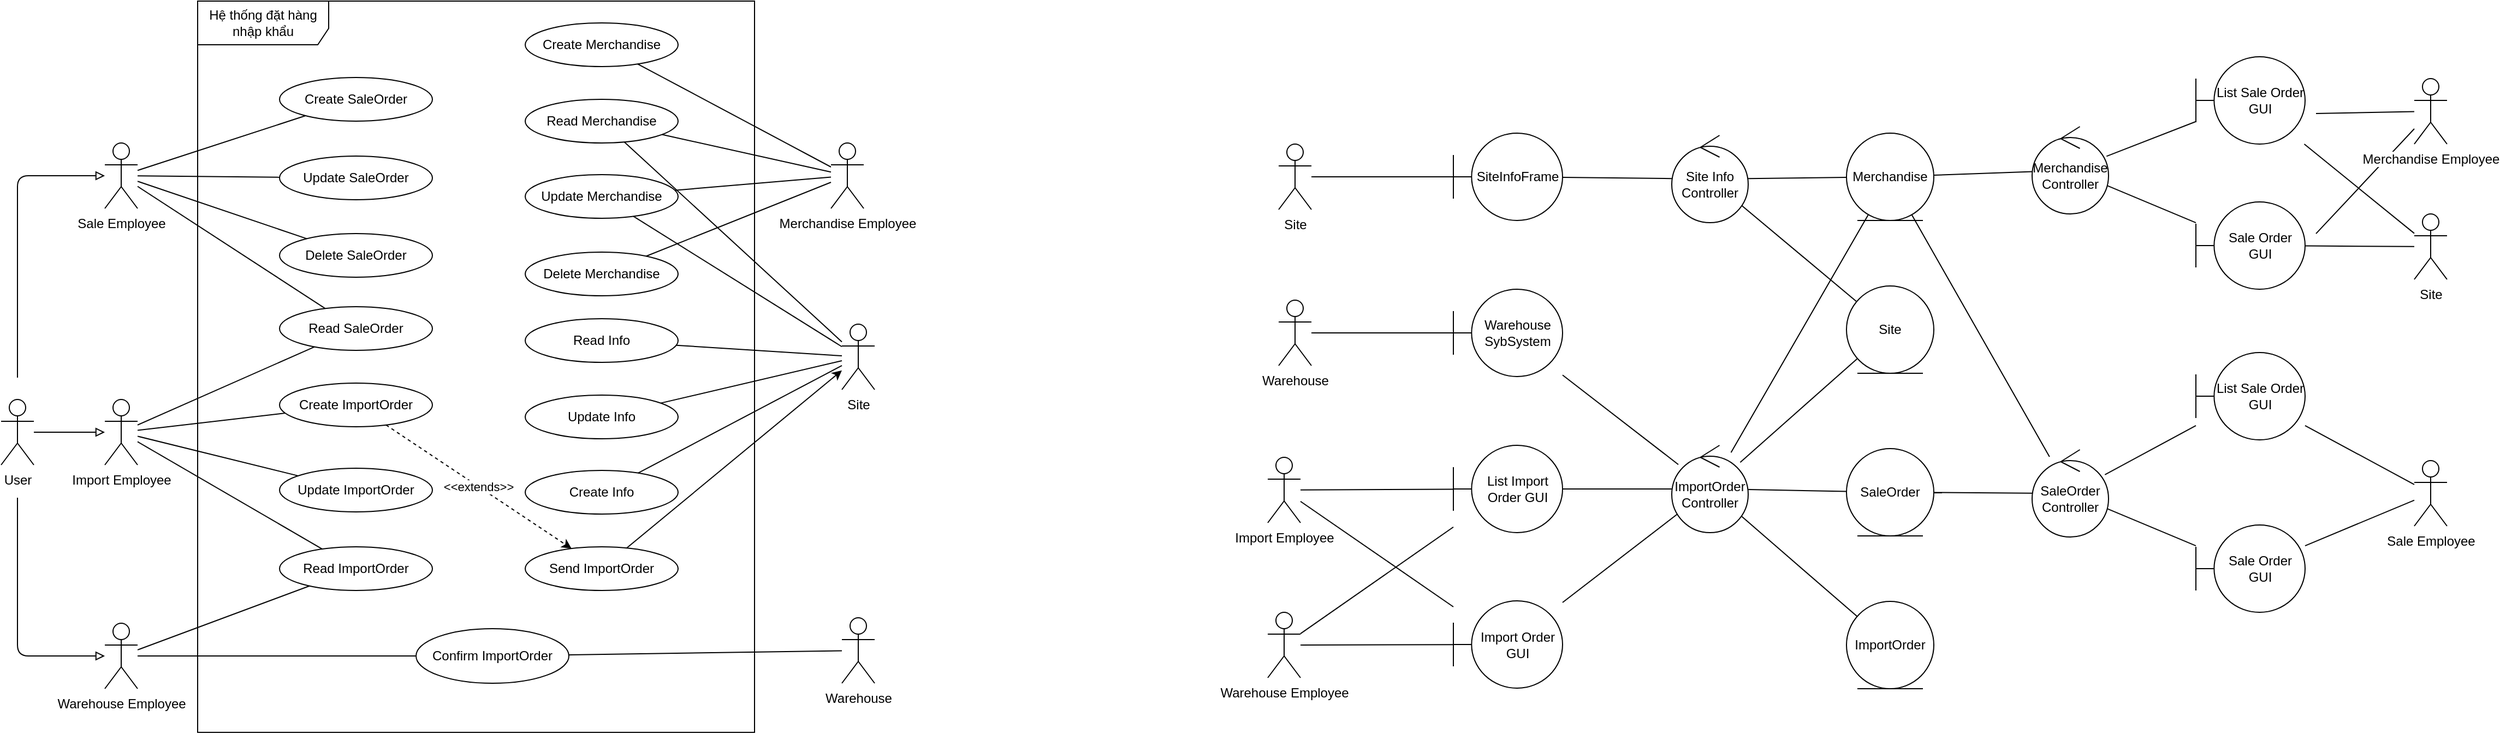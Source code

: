<mxfile version="13.1.3" type="google"><diagram id="t_lrbSS1Pxa0HJjkVc0i" name="Page-1"><mxGraphModel dx="3667" dy="640" grid="1" gridSize="10" guides="1" tooltips="1" connect="1" arrows="1" fold="1" page="1" pageScale="1" pageWidth="850" pageHeight="1100" math="0" shadow="0"><root><mxCell id="0"/><mxCell id="1" parent="0"/><mxCell id="LVe8OnhsPecKVje_XYWv-4" value="Hệ thống đặt hàng nhập khẩu" style="shape=umlFrame;whiteSpace=wrap;html=1;width=120;height=40;" vertex="1" parent="1"><mxGeometry x="-2350" y="20" width="510" height="670" as="geometry"/></mxCell><mxCell id="LVe8OnhsPecKVje_XYWv-5" style="edgeStyle=none;rounded=0;orthogonalLoop=1;jettySize=auto;html=1;endArrow=none;endFill=0;" edge="1" parent="1" source="LVe8OnhsPecKVje_XYWv-9" target="LVe8OnhsPecKVje_XYWv-26"><mxGeometry relative="1" as="geometry"/></mxCell><mxCell id="LVe8OnhsPecKVje_XYWv-6" style="edgeStyle=none;rounded=0;orthogonalLoop=1;jettySize=auto;html=1;endArrow=none;endFill=0;" edge="1" parent="1" source="LVe8OnhsPecKVje_XYWv-9" target="LVe8OnhsPecKVje_XYWv-27"><mxGeometry relative="1" as="geometry"/></mxCell><mxCell id="LVe8OnhsPecKVje_XYWv-7" style="edgeStyle=none;rounded=0;orthogonalLoop=1;jettySize=auto;html=1;endArrow=none;endFill=0;" edge="1" parent="1" source="LVe8OnhsPecKVje_XYWv-9" target="LVe8OnhsPecKVje_XYWv-28"><mxGeometry relative="1" as="geometry"/></mxCell><mxCell id="LVe8OnhsPecKVje_XYWv-8" style="edgeStyle=none;rounded=0;orthogonalLoop=1;jettySize=auto;html=1;endArrow=none;endFill=0;" edge="1" parent="1" source="LVe8OnhsPecKVje_XYWv-9" target="LVe8OnhsPecKVje_XYWv-29"><mxGeometry relative="1" as="geometry"/></mxCell><mxCell id="LVe8OnhsPecKVje_XYWv-9" value="Sale Employee" style="shape=umlActor;verticalLabelPosition=bottom;labelBackgroundColor=#ffffff;verticalAlign=top;html=1;" vertex="1" parent="1"><mxGeometry x="-2435" y="150" width="30" height="60" as="geometry"/></mxCell><mxCell id="LVe8OnhsPecKVje_XYWv-10" style="edgeStyle=none;rounded=0;orthogonalLoop=1;jettySize=auto;html=1;endArrow=none;endFill=0;" edge="1" parent="1" source="LVe8OnhsPecKVje_XYWv-14" target="LVe8OnhsPecKVje_XYWv-29"><mxGeometry relative="1" as="geometry"/></mxCell><mxCell id="LVe8OnhsPecKVje_XYWv-11" style="edgeStyle=none;rounded=0;orthogonalLoop=1;jettySize=auto;html=1;endArrow=none;endFill=0;" edge="1" parent="1" source="LVe8OnhsPecKVje_XYWv-14" target="LVe8OnhsPecKVje_XYWv-34"><mxGeometry relative="1" as="geometry"/></mxCell><mxCell id="LVe8OnhsPecKVje_XYWv-12" style="edgeStyle=none;rounded=0;orthogonalLoop=1;jettySize=auto;html=1;endArrow=none;endFill=0;" edge="1" parent="1" source="LVe8OnhsPecKVje_XYWv-14" target="LVe8OnhsPecKVje_XYWv-30"><mxGeometry relative="1" as="geometry"/></mxCell><mxCell id="LVe8OnhsPecKVje_XYWv-13" style="edgeStyle=none;rounded=0;orthogonalLoop=1;jettySize=auto;html=1;endArrow=none;endFill=0;" edge="1" parent="1" source="LVe8OnhsPecKVje_XYWv-14" target="LVe8OnhsPecKVje_XYWv-35"><mxGeometry relative="1" as="geometry"/></mxCell><mxCell id="LVe8OnhsPecKVje_XYWv-14" value="Import Employee" style="shape=umlActor;verticalLabelPosition=bottom;labelBackgroundColor=#ffffff;verticalAlign=top;html=1;" vertex="1" parent="1"><mxGeometry x="-2435" y="385" width="30" height="60" as="geometry"/></mxCell><mxCell id="LVe8OnhsPecKVje_XYWv-15" style="edgeStyle=none;rounded=0;orthogonalLoop=1;jettySize=auto;html=1;endArrow=none;endFill=0;" edge="1" parent="1" source="LVe8OnhsPecKVje_XYWv-17" target="LVe8OnhsPecKVje_XYWv-32"><mxGeometry relative="1" as="geometry"/></mxCell><mxCell id="LVe8OnhsPecKVje_XYWv-16" style="edgeStyle=none;rounded=0;orthogonalLoop=1;jettySize=auto;html=1;endArrow=none;endFill=0;" edge="1" parent="1" source="LVe8OnhsPecKVje_XYWv-17" target="LVe8OnhsPecKVje_XYWv-35"><mxGeometry relative="1" as="geometry"/></mxCell><mxCell id="LVe8OnhsPecKVje_XYWv-17" value="Warehouse Employee" style="shape=umlActor;verticalLabelPosition=bottom;labelBackgroundColor=#ffffff;verticalAlign=top;html=1;" vertex="1" parent="1"><mxGeometry x="-2435" y="590" width="30" height="60" as="geometry"/></mxCell><mxCell id="LVe8OnhsPecKVje_XYWv-18" style="edgeStyle=none;rounded=0;orthogonalLoop=1;jettySize=auto;html=1;endArrow=classic;endFill=1;" edge="1" parent="1" source="LVe8OnhsPecKVje_XYWv-31" target="LVe8OnhsPecKVje_XYWv-23"><mxGeometry relative="1" as="geometry"/></mxCell><mxCell id="LVe8OnhsPecKVje_XYWv-19" style="edgeStyle=none;rounded=0;orthogonalLoop=1;jettySize=auto;html=1;endArrow=none;endFill=0;" edge="1" parent="1" source="LVe8OnhsPecKVje_XYWv-23" target="LVe8OnhsPecKVje_XYWv-39"><mxGeometry relative="1" as="geometry"/></mxCell><mxCell id="LVe8OnhsPecKVje_XYWv-20" style="edgeStyle=none;rounded=0;orthogonalLoop=1;jettySize=auto;html=1;endArrow=none;endFill=0;" edge="1" parent="1" source="LVe8OnhsPecKVje_XYWv-23" target="LVe8OnhsPecKVje_XYWv-37"><mxGeometry relative="1" as="geometry"/></mxCell><mxCell id="LVe8OnhsPecKVje_XYWv-21" style="edgeStyle=none;rounded=0;orthogonalLoop=1;jettySize=auto;html=1;endArrow=none;endFill=0;" edge="1" parent="1" source="LVe8OnhsPecKVje_XYWv-23" target="LVe8OnhsPecKVje_XYWv-38"><mxGeometry relative="1" as="geometry"/></mxCell><mxCell id="LVe8OnhsPecKVje_XYWv-54" style="edgeStyle=none;rounded=0;orthogonalLoop=1;jettySize=auto;html=1;endArrow=none;endFill=0;" edge="1" parent="1" source="LVe8OnhsPecKVje_XYWv-23" target="LVe8OnhsPecKVje_XYWv-36"><mxGeometry relative="1" as="geometry"/></mxCell><mxCell id="LVe8OnhsPecKVje_XYWv-23" value="Site" style="shape=umlActor;verticalLabelPosition=bottom;labelBackgroundColor=#ffffff;verticalAlign=top;html=1;" vertex="1" parent="1"><mxGeometry x="-1760" y="316" width="30" height="60" as="geometry"/></mxCell><mxCell id="LVe8OnhsPecKVje_XYWv-24" style="edgeStyle=none;rounded=0;orthogonalLoop=1;jettySize=auto;html=1;endArrow=none;endFill=0;" edge="1" parent="1" source="LVe8OnhsPecKVje_XYWv-25" target="LVe8OnhsPecKVje_XYWv-32"><mxGeometry relative="1" as="geometry"><mxPoint x="-1995" y="615" as="targetPoint"/></mxGeometry></mxCell><mxCell id="LVe8OnhsPecKVje_XYWv-25" value="Warehouse" style="shape=umlActor;verticalLabelPosition=bottom;labelBackgroundColor=#ffffff;verticalAlign=top;html=1;" vertex="1" parent="1"><mxGeometry x="-1760" y="585" width="30" height="60" as="geometry"/></mxCell><mxCell id="LVe8OnhsPecKVje_XYWv-26" value="Create SaleOrder" style="ellipse;whiteSpace=wrap;html=1;" vertex="1" parent="1"><mxGeometry x="-2275" y="90" width="140" height="40" as="geometry"/></mxCell><mxCell id="LVe8OnhsPecKVje_XYWv-27" value="Update SaleOrder" style="ellipse;whiteSpace=wrap;html=1;" vertex="1" parent="1"><mxGeometry x="-2275" y="162" width="140" height="40" as="geometry"/></mxCell><mxCell id="LVe8OnhsPecKVje_XYWv-28" value="Delete SaleOrder" style="ellipse;whiteSpace=wrap;html=1;" vertex="1" parent="1"><mxGeometry x="-2275" y="233" width="140" height="40" as="geometry"/></mxCell><mxCell id="LVe8OnhsPecKVje_XYWv-29" value="Read SaleOrder" style="ellipse;whiteSpace=wrap;html=1;" vertex="1" parent="1"><mxGeometry x="-2275" y="300" width="140" height="40" as="geometry"/></mxCell><mxCell id="LVe8OnhsPecKVje_XYWv-30" value="Update ImportOrder" style="ellipse;whiteSpace=wrap;html=1;" vertex="1" parent="1"><mxGeometry x="-2275" y="448" width="140" height="40" as="geometry"/></mxCell><mxCell id="LVe8OnhsPecKVje_XYWv-31" value="Send ImportOrder" style="ellipse;whiteSpace=wrap;html=1;" vertex="1" parent="1"><mxGeometry x="-2050" y="520" width="140" height="40" as="geometry"/></mxCell><mxCell id="LVe8OnhsPecKVje_XYWv-32" value="Confirm ImportOrder" style="ellipse;whiteSpace=wrap;html=1;" vertex="1" parent="1"><mxGeometry x="-2150" y="595" width="140" height="50" as="geometry"/></mxCell><mxCell id="LVe8OnhsPecKVje_XYWv-55" value="&amp;lt;&amp;lt;extends&amp;gt;&amp;gt;" style="edgeStyle=none;rounded=0;orthogonalLoop=1;jettySize=auto;html=1;endArrow=classic;endFill=1;dashed=1;" edge="1" parent="1" source="LVe8OnhsPecKVje_XYWv-34" target="LVe8OnhsPecKVje_XYWv-31"><mxGeometry relative="1" as="geometry"/></mxCell><mxCell id="LVe8OnhsPecKVje_XYWv-34" value="Create ImportOrder" style="ellipse;whiteSpace=wrap;html=1;" vertex="1" parent="1"><mxGeometry x="-2275" y="370.0" width="140" height="40" as="geometry"/></mxCell><mxCell id="LVe8OnhsPecKVje_XYWv-35" value="Read ImportOrder" style="ellipse;whiteSpace=wrap;html=1;" vertex="1" parent="1"><mxGeometry x="-2275" y="520" width="140" height="40" as="geometry"/></mxCell><mxCell id="LVe8OnhsPecKVje_XYWv-36" value="Read Merchandise" style="ellipse;whiteSpace=wrap;html=1;" vertex="1" parent="1"><mxGeometry x="-2050" y="110" width="140" height="40" as="geometry"/></mxCell><mxCell id="LVe8OnhsPecKVje_XYWv-37" value="Read Info" style="ellipse;whiteSpace=wrap;html=1;" vertex="1" parent="1"><mxGeometry x="-2050" y="311" width="140" height="40" as="geometry"/></mxCell><mxCell id="LVe8OnhsPecKVje_XYWv-38" value="Update Merchandise" style="ellipse;whiteSpace=wrap;html=1;" vertex="1" parent="1"><mxGeometry x="-2050" y="179" width="140" height="40" as="geometry"/></mxCell><mxCell id="LVe8OnhsPecKVje_XYWv-39" value="Update Info" style="ellipse;whiteSpace=wrap;html=1;" vertex="1" parent="1"><mxGeometry x="-2050" y="381" width="140" height="40" as="geometry"/></mxCell><mxCell id="LVe8OnhsPecKVje_XYWv-40" value="Create Merchandise" style="ellipse;whiteSpace=wrap;html=1;" vertex="1" parent="1"><mxGeometry x="-2050" y="40" width="140" height="40" as="geometry"/></mxCell><mxCell id="LVe8OnhsPecKVje_XYWv-42" value="Create Info" style="ellipse;whiteSpace=wrap;html=1;" vertex="1" parent="1"><mxGeometry x="-2050" y="450" width="140" height="40" as="geometry"/></mxCell><mxCell id="LVe8OnhsPecKVje_XYWv-43" style="edgeStyle=none;rounded=0;orthogonalLoop=1;jettySize=auto;html=1;endArrow=none;endFill=0;" edge="1" parent="1" source="LVe8OnhsPecKVje_XYWv-23" target="LVe8OnhsPecKVje_XYWv-42"><mxGeometry relative="1" as="geometry"><mxPoint x="-1715" y="241.875" as="sourcePoint"/><mxPoint x="-1922.769" y="475.615" as="targetPoint"/></mxGeometry></mxCell><mxCell id="LVe8OnhsPecKVje_XYWv-44" value="User" style="shape=umlActor;verticalLabelPosition=bottom;labelBackgroundColor=#ffffff;verticalAlign=top;html=1;" vertex="1" parent="1"><mxGeometry x="-2530" y="385" width="30" height="60" as="geometry"/></mxCell><mxCell id="LVe8OnhsPecKVje_XYWv-45" value="" style="endArrow=block;html=1;endFill=0;edgeStyle=orthogonalEdgeStyle;sourcePerimeterSpacing=20;" edge="1" parent="1" source="LVe8OnhsPecKVje_XYWv-44" target="LVe8OnhsPecKVje_XYWv-9"><mxGeometry width="50" height="50" relative="1" as="geometry"><mxPoint x="-2590" y="360" as="sourcePoint"/><mxPoint x="-2540" y="310" as="targetPoint"/><Array as="points"><mxPoint x="-2515" y="180"/></Array></mxGeometry></mxCell><mxCell id="LVe8OnhsPecKVje_XYWv-46" value="" style="endArrow=block;html=1;endFill=0;" edge="1" parent="1" source="LVe8OnhsPecKVje_XYWv-44" target="LVe8OnhsPecKVje_XYWv-14"><mxGeometry width="50" height="50" relative="1" as="geometry"><mxPoint x="-2570" y="407.6" as="sourcePoint"/><mxPoint x="-2425" y="210.4" as="targetPoint"/></mxGeometry></mxCell><mxCell id="LVe8OnhsPecKVje_XYWv-47" value="" style="endArrow=block;html=1;endFill=0;edgeStyle=orthogonalEdgeStyle;targetPerimeterSpacing=0;sourcePerimeterSpacing=30;" edge="1" parent="1" source="LVe8OnhsPecKVje_XYWv-44" target="LVe8OnhsPecKVje_XYWv-17"><mxGeometry width="50" height="50" relative="1" as="geometry"><mxPoint x="-2570" y="427.743" as="sourcePoint"/><mxPoint x="-2425" y="425.257" as="targetPoint"/><Array as="points"><mxPoint x="-2515" y="620"/></Array></mxGeometry></mxCell><mxCell id="LVe8OnhsPecKVje_XYWv-48" value="Delete Merchandise" style="ellipse;whiteSpace=wrap;html=1;" vertex="1" parent="1"><mxGeometry x="-2050" y="250" width="140" height="40" as="geometry"/></mxCell><mxCell id="LVe8OnhsPecKVje_XYWv-51" style="rounded=0;orthogonalLoop=1;jettySize=auto;html=1;endArrow=none;endFill=0;" edge="1" parent="1" source="LVe8OnhsPecKVje_XYWv-49" target="LVe8OnhsPecKVje_XYWv-36"><mxGeometry relative="1" as="geometry"/></mxCell><mxCell id="LVe8OnhsPecKVje_XYWv-52" style="rounded=0;orthogonalLoop=1;jettySize=auto;html=1;endArrow=none;endFill=0;" edge="1" parent="1" source="LVe8OnhsPecKVje_XYWv-49" target="LVe8OnhsPecKVje_XYWv-38"><mxGeometry relative="1" as="geometry"/></mxCell><mxCell id="LVe8OnhsPecKVje_XYWv-53" style="rounded=0;orthogonalLoop=1;jettySize=auto;html=1;endArrow=none;endFill=0;" edge="1" parent="1" source="LVe8OnhsPecKVje_XYWv-49" target="LVe8OnhsPecKVje_XYWv-48"><mxGeometry relative="1" as="geometry"/></mxCell><mxCell id="LVe8OnhsPecKVje_XYWv-49" value="Merchandise Employee" style="shape=umlActor;verticalLabelPosition=bottom;labelBackgroundColor=#ffffff;verticalAlign=top;html=1;" vertex="1" parent="1"><mxGeometry x="-1770" y="150" width="30" height="60" as="geometry"/></mxCell><mxCell id="LVe8OnhsPecKVje_XYWv-50" style="rounded=0;orthogonalLoop=1;jettySize=auto;html=1;endArrow=none;endFill=0;" edge="1" parent="1" source="LVe8OnhsPecKVje_XYWv-49" target="LVe8OnhsPecKVje_XYWv-40"><mxGeometry relative="1" as="geometry"><mxPoint x="-1705" y="355.332" as="sourcePoint"/><mxPoint x="-1911.464" y="222.263" as="targetPoint"/></mxGeometry></mxCell><mxCell id="LVe8OnhsPecKVje_XYWv-58" style="edgeStyle=none;rounded=0;orthogonalLoop=1;jettySize=auto;html=1;startArrow=none;startFill=0;sourcePerimeterSpacing=0;endArrow=none;endFill=0;targetPerimeterSpacing=0;" edge="1" parent="1" source="LVe8OnhsPecKVje_XYWv-60" target="LVe8OnhsPecKVje_XYWv-72"><mxGeometry relative="1" as="geometry"/></mxCell><mxCell id="LVe8OnhsPecKVje_XYWv-59" style="edgeStyle=none;rounded=0;orthogonalLoop=1;jettySize=auto;html=1;startArrow=none;startFill=0;sourcePerimeterSpacing=0;endArrow=none;endFill=0;targetPerimeterSpacing=0;" edge="1" parent="1" source="LVe8OnhsPecKVje_XYWv-60" target="LVe8OnhsPecKVje_XYWv-71"><mxGeometry relative="1" as="geometry"/></mxCell><mxCell id="LVe8OnhsPecKVje_XYWv-60" value="Sale Employee" style="shape=umlActor;verticalLabelPosition=bottom;labelBackgroundColor=#ffffff;verticalAlign=top;html=1;" vertex="1" parent="1"><mxGeometry x="-320" y="441" width="30" height="60" as="geometry"/></mxCell><mxCell id="LVe8OnhsPecKVje_XYWv-61" style="edgeStyle=none;rounded=0;orthogonalLoop=1;jettySize=auto;html=1;startArrow=none;startFill=0;sourcePerimeterSpacing=0;endArrow=none;endFill=0;targetPerimeterSpacing=0;" edge="1" parent="1" source="LVe8OnhsPecKVje_XYWv-63" target="LVe8OnhsPecKVje_XYWv-74"><mxGeometry relative="1" as="geometry"/></mxCell><mxCell id="LVe8OnhsPecKVje_XYWv-62" style="edgeStyle=none;rounded=0;orthogonalLoop=1;jettySize=auto;html=1;startArrow=none;startFill=0;sourcePerimeterSpacing=0;endArrow=none;endFill=0;targetPerimeterSpacing=0;" edge="1" parent="1" source="LVe8OnhsPecKVje_XYWv-63" target="LVe8OnhsPecKVje_XYWv-76"><mxGeometry relative="1" as="geometry"/></mxCell><mxCell id="LVe8OnhsPecKVje_XYWv-63" value="Import Employee" style="shape=umlActor;verticalLabelPosition=bottom;labelBackgroundColor=#ffffff;verticalAlign=top;html=1;" vertex="1" parent="1"><mxGeometry x="-1370" y="438" width="30" height="60" as="geometry"/></mxCell><mxCell id="LVe8OnhsPecKVje_XYWv-64" style="edgeStyle=none;rounded=0;orthogonalLoop=1;jettySize=auto;html=1;startArrow=none;startFill=0;sourcePerimeterSpacing=0;endArrow=none;endFill=0;targetPerimeterSpacing=0;" edge="1" parent="1" source="LVe8OnhsPecKVje_XYWv-66" target="LVe8OnhsPecKVje_XYWv-74"><mxGeometry relative="1" as="geometry"/></mxCell><mxCell id="LVe8OnhsPecKVje_XYWv-65" style="edgeStyle=none;rounded=0;orthogonalLoop=1;jettySize=auto;html=1;startArrow=none;startFill=0;sourcePerimeterSpacing=0;endArrow=none;endFill=0;targetPerimeterSpacing=0;" edge="1" parent="1" source="LVe8OnhsPecKVje_XYWv-66" target="LVe8OnhsPecKVje_XYWv-76"><mxGeometry relative="1" as="geometry"/></mxCell><mxCell id="LVe8OnhsPecKVje_XYWv-66" value="Warehouse Employee" style="shape=umlActor;verticalLabelPosition=bottom;labelBackgroundColor=#ffffff;verticalAlign=top;html=1;" vertex="1" parent="1"><mxGeometry x="-1370" y="580" width="30" height="60" as="geometry"/></mxCell><mxCell id="LVe8OnhsPecKVje_XYWv-67" style="edgeStyle=none;rounded=0;orthogonalLoop=1;jettySize=auto;html=1;startArrow=none;startFill=0;sourcePerimeterSpacing=0;endArrow=none;endFill=0;targetPerimeterSpacing=0;" edge="1" parent="1" source="LVe8OnhsPecKVje_XYWv-68" target="LVe8OnhsPecKVje_XYWv-78"><mxGeometry relative="1" as="geometry"/></mxCell><mxCell id="LVe8OnhsPecKVje_XYWv-68" value="Site" style="shape=umlActor;verticalLabelPosition=bottom;labelBackgroundColor=#ffffff;verticalAlign=top;html=1;" vertex="1" parent="1"><mxGeometry x="-1360" y="151" width="30" height="60" as="geometry"/></mxCell><mxCell id="LVe8OnhsPecKVje_XYWv-69" style="edgeStyle=none;rounded=0;orthogonalLoop=1;jettySize=auto;html=1;startArrow=none;startFill=0;sourcePerimeterSpacing=0;endArrow=none;endFill=0;targetPerimeterSpacing=0;" edge="1" parent="1" source="LVe8OnhsPecKVje_XYWv-70" target="LVe8OnhsPecKVje_XYWv-80"><mxGeometry relative="1" as="geometry"/></mxCell><mxCell id="LVe8OnhsPecKVje_XYWv-70" value="Warehouse" style="shape=umlActor;verticalLabelPosition=bottom;labelBackgroundColor=#ffffff;verticalAlign=top;html=1;" vertex="1" parent="1"><mxGeometry x="-1360" y="294" width="30" height="60" as="geometry"/></mxCell><mxCell id="LVe8OnhsPecKVje_XYWv-71" value="Sale Order GUI" style="shape=umlBoundary;whiteSpace=wrap;html=1;" vertex="1" parent="1"><mxGeometry x="-520" y="500" width="100" height="80" as="geometry"/></mxCell><mxCell id="LVe8OnhsPecKVje_XYWv-72" value="List Sale Order GUI" style="shape=umlBoundary;whiteSpace=wrap;html=1;" vertex="1" parent="1"><mxGeometry x="-520" y="342" width="100" height="80" as="geometry"/></mxCell><mxCell id="LVe8OnhsPecKVje_XYWv-73" style="edgeStyle=none;rounded=0;orthogonalLoop=1;jettySize=auto;html=1;startArrow=none;startFill=0;sourcePerimeterSpacing=0;endArrow=none;endFill=0;targetPerimeterSpacing=0;" edge="1" parent="1" source="LVe8OnhsPecKVje_XYWv-74" target="LVe8OnhsPecKVje_XYWv-92"><mxGeometry relative="1" as="geometry"/></mxCell><mxCell id="LVe8OnhsPecKVje_XYWv-74" value="List Import Order GUI" style="shape=umlBoundary;whiteSpace=wrap;html=1;" vertex="1" parent="1"><mxGeometry x="-1200" y="427" width="100" height="80" as="geometry"/></mxCell><mxCell id="LVe8OnhsPecKVje_XYWv-75" style="edgeStyle=none;rounded=0;orthogonalLoop=1;jettySize=auto;html=1;startArrow=none;startFill=0;sourcePerimeterSpacing=0;endArrow=none;endFill=0;targetPerimeterSpacing=0;" edge="1" parent="1" source="LVe8OnhsPecKVje_XYWv-76" target="LVe8OnhsPecKVje_XYWv-92"><mxGeometry relative="1" as="geometry"/></mxCell><mxCell id="LVe8OnhsPecKVje_XYWv-76" value="Import Order GUI" style="shape=umlBoundary;whiteSpace=wrap;html=1;" vertex="1" parent="1"><mxGeometry x="-1200" y="569.5" width="100" height="80" as="geometry"/></mxCell><mxCell id="LVe8OnhsPecKVje_XYWv-77" style="edgeStyle=none;rounded=0;orthogonalLoop=1;jettySize=auto;html=1;startArrow=none;startFill=0;sourcePerimeterSpacing=0;endArrow=none;endFill=0;targetPerimeterSpacing=0;" edge="1" parent="1" source="LVe8OnhsPecKVje_XYWv-78" target="LVe8OnhsPecKVje_XYWv-83"><mxGeometry relative="1" as="geometry"/></mxCell><mxCell id="LVe8OnhsPecKVje_XYWv-78" value="SiteInfoFrame" style="shape=umlBoundary;whiteSpace=wrap;html=1;" vertex="1" parent="1"><mxGeometry x="-1200" y="141" width="100" height="80" as="geometry"/></mxCell><mxCell id="LVe8OnhsPecKVje_XYWv-79" style="edgeStyle=none;rounded=0;orthogonalLoop=1;jettySize=auto;html=1;startArrow=none;startFill=0;sourcePerimeterSpacing=0;endArrow=none;endFill=0;targetPerimeterSpacing=0;" edge="1" parent="1" source="LVe8OnhsPecKVje_XYWv-80" target="LVe8OnhsPecKVje_XYWv-92"><mxGeometry relative="1" as="geometry"/></mxCell><mxCell id="LVe8OnhsPecKVje_XYWv-80" value="Warehouse SybSystem" style="shape=umlBoundary;whiteSpace=wrap;html=1;" vertex="1" parent="1"><mxGeometry x="-1200" y="284" width="100" height="80" as="geometry"/></mxCell><mxCell id="LVe8OnhsPecKVje_XYWv-81" style="edgeStyle=none;rounded=0;orthogonalLoop=1;jettySize=auto;html=1;startArrow=none;startFill=0;sourcePerimeterSpacing=0;endArrow=none;endFill=0;targetPerimeterSpacing=0;" edge="1" parent="1" source="LVe8OnhsPecKVje_XYWv-83" target="LVe8OnhsPecKVje_XYWv-93"><mxGeometry relative="1" as="geometry"/></mxCell><mxCell id="LVe8OnhsPecKVje_XYWv-82" style="edgeStyle=none;rounded=0;orthogonalLoop=1;jettySize=auto;html=1;startArrow=none;startFill=0;sourcePerimeterSpacing=0;endArrow=none;endFill=0;targetPerimeterSpacing=0;" edge="1" parent="1" source="LVe8OnhsPecKVje_XYWv-83" target="LVe8OnhsPecKVje_XYWv-94"><mxGeometry relative="1" as="geometry"/></mxCell><mxCell id="LVe8OnhsPecKVje_XYWv-83" value="Site Info Controller" style="ellipse;shape=umlControl;whiteSpace=wrap;html=1;" vertex="1" parent="1"><mxGeometry x="-1000" y="143" width="70" height="80" as="geometry"/></mxCell><mxCell id="LVe8OnhsPecKVje_XYWv-84" style="edgeStyle=none;rounded=0;orthogonalLoop=1;jettySize=auto;html=1;startArrow=none;startFill=0;sourcePerimeterSpacing=0;endArrow=none;endFill=0;targetPerimeterSpacing=0;" edge="1" parent="1" source="LVe8OnhsPecKVje_XYWv-88" target="LVe8OnhsPecKVje_XYWv-72"><mxGeometry relative="1" as="geometry"/></mxCell><mxCell id="LVe8OnhsPecKVje_XYWv-85" style="edgeStyle=none;rounded=0;orthogonalLoop=1;jettySize=auto;html=1;startArrow=none;startFill=0;sourcePerimeterSpacing=0;endArrow=none;endFill=0;targetPerimeterSpacing=0;" edge="1" parent="1" source="LVe8OnhsPecKVje_XYWv-88" target="LVe8OnhsPecKVje_XYWv-71"><mxGeometry relative="1" as="geometry"/></mxCell><mxCell id="LVe8OnhsPecKVje_XYWv-86" style="edgeStyle=none;rounded=0;orthogonalLoop=1;jettySize=auto;html=1;startArrow=none;startFill=0;sourcePerimeterSpacing=0;endArrow=none;endFill=0;targetPerimeterSpacing=0;" edge="1" parent="1" source="LVe8OnhsPecKVje_XYWv-88" target="LVe8OnhsPecKVje_XYWv-95"><mxGeometry relative="1" as="geometry"/></mxCell><mxCell id="LVe8OnhsPecKVje_XYWv-87" style="edgeStyle=none;rounded=0;orthogonalLoop=1;jettySize=auto;html=1;startArrow=none;startFill=0;sourcePerimeterSpacing=0;endArrow=none;endFill=0;targetPerimeterSpacing=0;" edge="1" parent="1" source="LVe8OnhsPecKVje_XYWv-88" target="LVe8OnhsPecKVje_XYWv-94"><mxGeometry relative="1" as="geometry"/></mxCell><mxCell id="LVe8OnhsPecKVje_XYWv-88" value="SaleOrder Controller" style="ellipse;shape=umlControl;whiteSpace=wrap;html=1;" vertex="1" parent="1"><mxGeometry x="-670" y="431" width="70" height="80" as="geometry"/></mxCell><mxCell id="LVe8OnhsPecKVje_XYWv-89" style="edgeStyle=none;rounded=0;orthogonalLoop=1;jettySize=auto;html=1;startArrow=none;startFill=0;sourcePerimeterSpacing=0;endArrow=none;endFill=0;targetPerimeterSpacing=0;" edge="1" parent="1" source="LVe8OnhsPecKVje_XYWv-92" target="LVe8OnhsPecKVje_XYWv-95"><mxGeometry relative="1" as="geometry"/></mxCell><mxCell id="LVe8OnhsPecKVje_XYWv-90" style="edgeStyle=none;rounded=0;orthogonalLoop=1;jettySize=auto;html=1;startArrow=none;startFill=0;sourcePerimeterSpacing=0;endArrow=none;endFill=0;targetPerimeterSpacing=0;" edge="1" parent="1" source="LVe8OnhsPecKVje_XYWv-92" target="LVe8OnhsPecKVje_XYWv-93"><mxGeometry relative="1" as="geometry"/></mxCell><mxCell id="LVe8OnhsPecKVje_XYWv-91" style="edgeStyle=none;rounded=0;orthogonalLoop=1;jettySize=auto;html=1;startArrow=none;startFill=0;sourcePerimeterSpacing=0;endArrow=none;endFill=0;targetPerimeterSpacing=0;" edge="1" parent="1" source="LVe8OnhsPecKVje_XYWv-92" target="LVe8OnhsPecKVje_XYWv-96"><mxGeometry relative="1" as="geometry"/></mxCell><mxCell id="LVe8OnhsPecKVje_XYWv-92" value="ImportOrder Controller" style="ellipse;shape=umlControl;whiteSpace=wrap;html=1;" vertex="1" parent="1"><mxGeometry x="-1000" y="427" width="70" height="80" as="geometry"/></mxCell><mxCell id="LVe8OnhsPecKVje_XYWv-93" value="Site" style="ellipse;shape=umlEntity;whiteSpace=wrap;html=1;" vertex="1" parent="1"><mxGeometry x="-840" y="281" width="80" height="80" as="geometry"/></mxCell><mxCell id="LVe8OnhsPecKVje_XYWv-94" value="Merchandise" style="ellipse;shape=umlEntity;whiteSpace=wrap;html=1;" vertex="1" parent="1"><mxGeometry x="-840" y="141" width="80" height="80" as="geometry"/></mxCell><mxCell id="LVe8OnhsPecKVje_XYWv-95" value="SaleOrder" style="ellipse;shape=umlEntity;whiteSpace=wrap;html=1;" vertex="1" parent="1"><mxGeometry x="-840" y="430" width="80" height="80" as="geometry"/></mxCell><mxCell id="LVe8OnhsPecKVje_XYWv-96" value="ImportOrder" style="ellipse;shape=umlEntity;whiteSpace=wrap;html=1;" vertex="1" parent="1"><mxGeometry x="-840" y="570" width="80" height="80" as="geometry"/></mxCell><mxCell id="LVe8OnhsPecKVje_XYWv-97" style="edgeStyle=none;rounded=0;orthogonalLoop=1;jettySize=auto;html=1;startArrow=none;startFill=0;sourcePerimeterSpacing=0;endArrow=none;endFill=0;targetPerimeterSpacing=0;" edge="1" parent="1" source="LVe8OnhsPecKVje_XYWv-94" target="LVe8OnhsPecKVje_XYWv-92"><mxGeometry relative="1" as="geometry"><mxPoint x="-926.72" y="216.567" as="sourcePoint"/><mxPoint x="-820.693" y="305.35" as="targetPoint"/></mxGeometry></mxCell><mxCell id="LVe8OnhsPecKVje_XYWv-102" style="edgeStyle=none;rounded=0;orthogonalLoop=1;jettySize=auto;html=1;startArrow=none;startFill=0;sourcePerimeterSpacing=0;endArrow=none;endFill=0;targetPerimeterSpacing=0;" edge="1" source="LVe8OnhsPecKVje_XYWv-104" target="LVe8OnhsPecKVje_XYWv-106" parent="1"><mxGeometry relative="1" as="geometry"/></mxCell><mxCell id="LVe8OnhsPecKVje_XYWv-103" style="edgeStyle=none;rounded=0;orthogonalLoop=1;jettySize=auto;html=1;startArrow=none;startFill=0;sourcePerimeterSpacing=0;endArrow=none;endFill=0;targetPerimeterSpacing=0;" edge="1" source="LVe8OnhsPecKVje_XYWv-104" target="LVe8OnhsPecKVje_XYWv-105" parent="1"><mxGeometry relative="1" as="geometry"/></mxCell><mxCell id="LVe8OnhsPecKVje_XYWv-104" value="Site" style="shape=umlActor;verticalLabelPosition=bottom;labelBackgroundColor=#ffffff;verticalAlign=top;html=1;" vertex="1" parent="1"><mxGeometry x="-320" y="215" width="30" height="60" as="geometry"/></mxCell><mxCell id="LVe8OnhsPecKVje_XYWv-105" value="Sale Order GUI" style="shape=umlBoundary;whiteSpace=wrap;html=1;" vertex="1" parent="1"><mxGeometry x="-520" y="204" width="100" height="80" as="geometry"/></mxCell><mxCell id="LVe8OnhsPecKVje_XYWv-106" value="List Sale Order GUI" style="shape=umlBoundary;whiteSpace=wrap;html=1;" vertex="1" parent="1"><mxGeometry x="-520" y="71" width="100" height="80" as="geometry"/></mxCell><mxCell id="LVe8OnhsPecKVje_XYWv-107" style="edgeStyle=none;rounded=0;orthogonalLoop=1;jettySize=auto;html=1;startArrow=none;startFill=0;sourcePerimeterSpacing=0;endArrow=none;endFill=0;targetPerimeterSpacing=0;" edge="1" source="LVe8OnhsPecKVje_XYWv-109" target="LVe8OnhsPecKVje_XYWv-106" parent="1"><mxGeometry relative="1" as="geometry"/></mxCell><mxCell id="LVe8OnhsPecKVje_XYWv-108" style="edgeStyle=none;rounded=0;orthogonalLoop=1;jettySize=auto;html=1;startArrow=none;startFill=0;sourcePerimeterSpacing=0;endArrow=none;endFill=0;targetPerimeterSpacing=0;" edge="1" source="LVe8OnhsPecKVje_XYWv-109" target="LVe8OnhsPecKVje_XYWv-105" parent="1"><mxGeometry relative="1" as="geometry"/></mxCell><mxCell id="LVe8OnhsPecKVje_XYWv-115" style="edgeStyle=none;rounded=0;orthogonalLoop=1;jettySize=auto;html=1;endArrow=none;endFill=0;targetPerimeterSpacing=0;startFill=0;startArrow=none;sourcePerimeterSpacing=0;" edge="1" parent="1" source="LVe8OnhsPecKVje_XYWv-109" target="LVe8OnhsPecKVje_XYWv-94"><mxGeometry relative="1" as="geometry"/></mxCell><mxCell id="LVe8OnhsPecKVje_XYWv-109" value="Merchandise Controller" style="ellipse;shape=umlControl;whiteSpace=wrap;html=1;" vertex="1" parent="1"><mxGeometry x="-670" y="135" width="70" height="80" as="geometry"/></mxCell><mxCell id="LVe8OnhsPecKVje_XYWv-111" style="edgeStyle=none;rounded=0;orthogonalLoop=1;jettySize=auto;html=1;startArrow=none;startFill=0;sourcePerimeterSpacing=0;endArrow=none;endFill=0;targetPerimeterSpacing=0;" edge="1" source="LVe8OnhsPecKVje_XYWv-113" parent="1"><mxGeometry relative="1" as="geometry"><mxPoint x="-410" y="122.97" as="targetPoint"/></mxGeometry></mxCell><mxCell id="LVe8OnhsPecKVje_XYWv-112" style="edgeStyle=none;rounded=0;orthogonalLoop=1;jettySize=auto;html=1;startArrow=none;startFill=0;sourcePerimeterSpacing=0;endArrow=none;endFill=0;targetPerimeterSpacing=0;" edge="1" source="LVe8OnhsPecKVje_XYWv-113" parent="1"><mxGeometry relative="1" as="geometry"><mxPoint x="-410" y="233.091" as="targetPoint"/></mxGeometry></mxCell><mxCell id="LVe8OnhsPecKVje_XYWv-113" value="Merchandise Employee" style="shape=umlActor;verticalLabelPosition=bottom;labelBackgroundColor=#ffffff;verticalAlign=top;html=1;" vertex="1" parent="1"><mxGeometry x="-320" y="91" width="30" height="60" as="geometry"/></mxCell></root></mxGraphModel></diagram></mxfile>